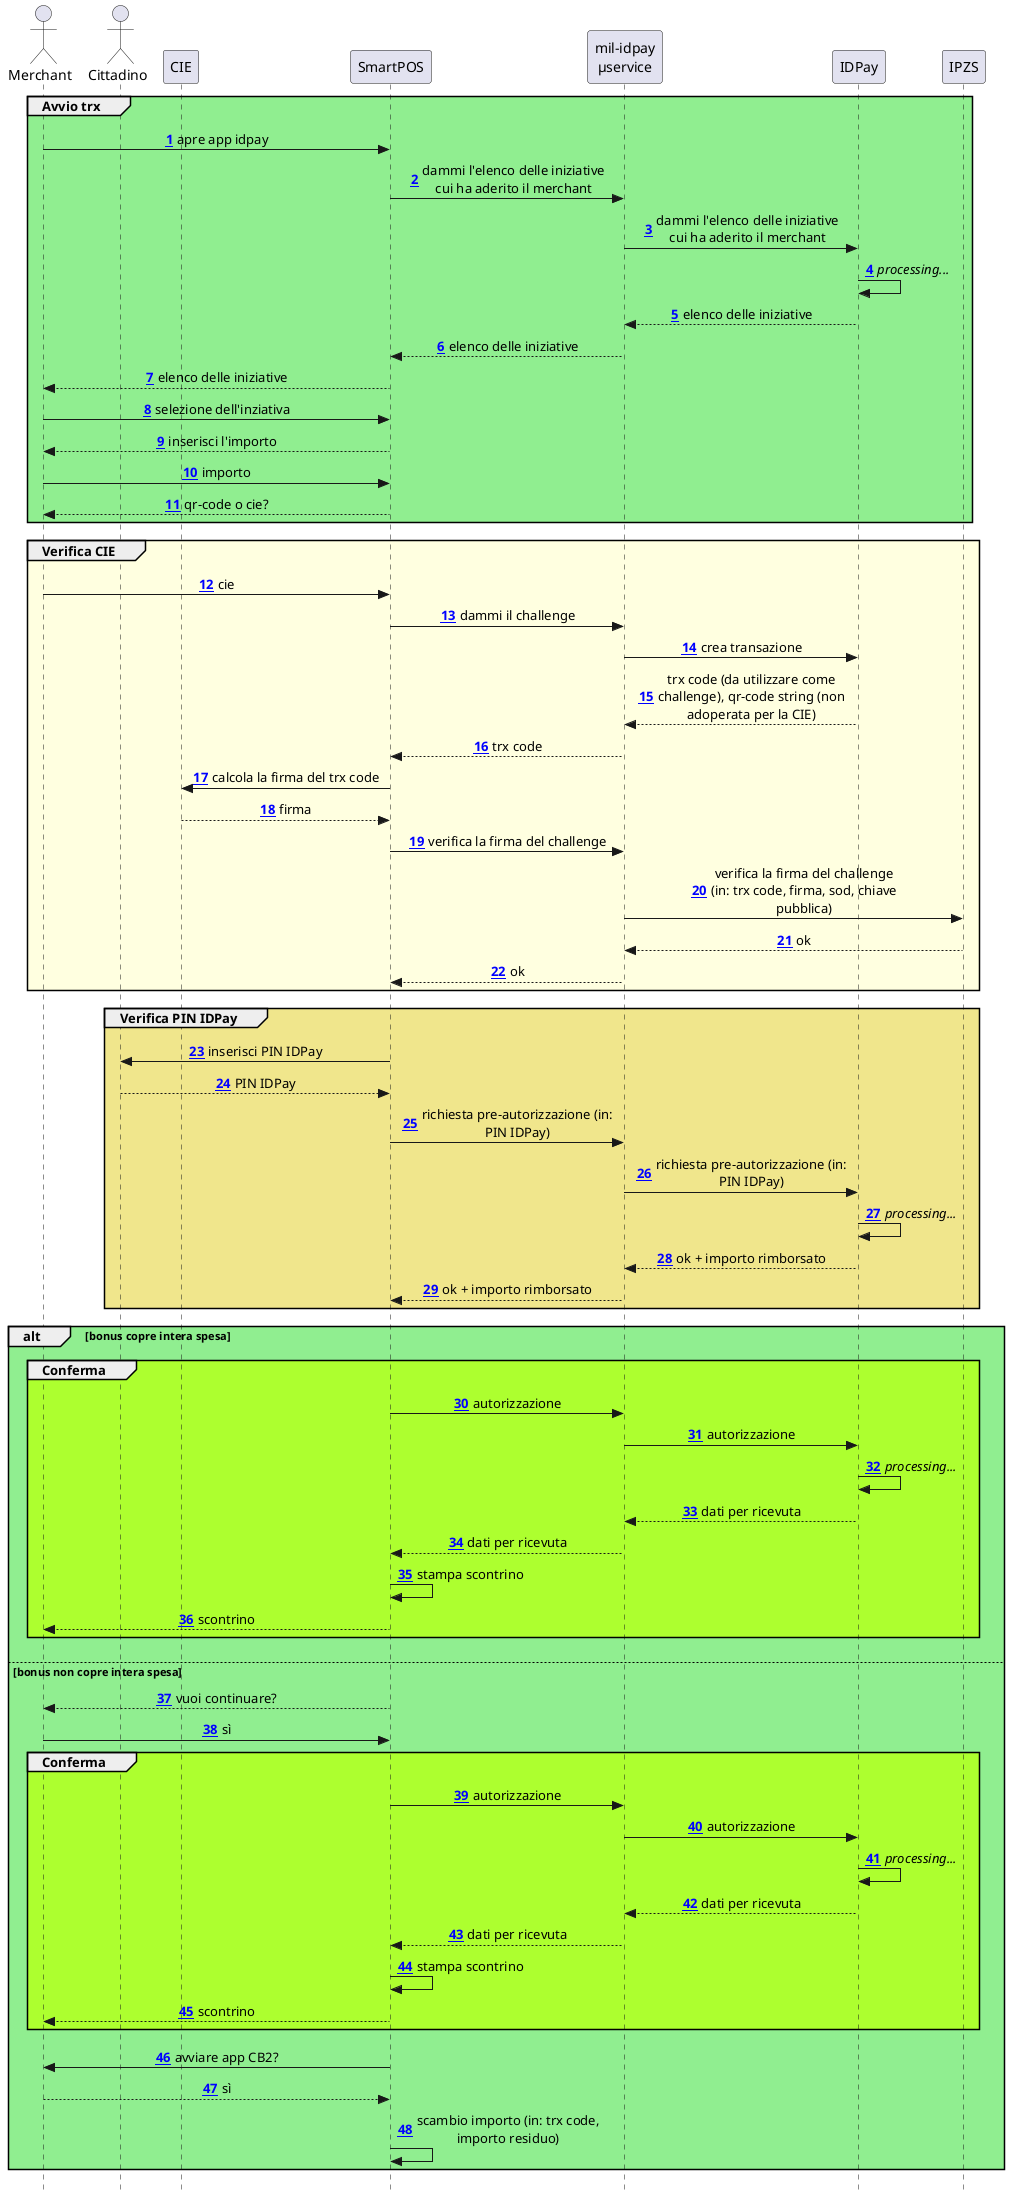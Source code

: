 @startuml
!pragma teoz true
hide unlinked
skinparam style strictuml
skinparam maxMessageSize 200
skinparam shadowing false
skinparam sequenceMessageAlign center
autonumber "<font color='blue'><b><u>##</u></b></font>"

actor merchant as "Merchant"
actor cittadino as "Cittadino"
participant cie as "CIE"
participant pos as "SmartPOS"
participant io as "App IO\nEcosystem"
participant mil as "mil-idpay\nµservice"
participant idpay as "IDPay"
participant ipzs as "IPZS"

group #LightGreen Avvio trx
	merchant ->  pos      : apre app idpay
	pos      ->  mil      : dammi l'elenco delle iniziative cui ha aderito il merchant
	mil      ->  idpay    : dammi l'elenco delle iniziative cui ha aderito il merchant
	idpay    ->  idpay    : //processing...//
	idpay    --> mil      : elenco delle iniziative
	mil      --> pos      : elenco delle iniziative
	pos      --> merchant : elenco delle iniziative

	merchant ->  pos      : selezione dell'inziativa
	pos      --> merchant : inserisci l'importo

	merchant ->  pos      : importo	
	pos      --> merchant : qr-code o cie?
end

group #LightYellow Verifica CIE
	merchant ->  pos      : cie
	pos      ->  mil      : dammi il challenge
	mil      ->  idpay    : crea transazione
	idpay    --> mil      : trx code (da utilizzare come challenge), qr-code string (non adoperata per la CIE)
	mil      --> pos      : trx code
	pos      ->  cie      : calcola la firma del trx code
	cie      --> pos      : firma
	pos      ->  mil      : verifica la firma del challenge
	mil      ->  ipzs     : verifica la firma del challenge (in: trx code, firma, sod, chiave pubblica)
	ipzs     --> mil      : ok
	mil      --> pos      : ok
end

group #Khaki Verifica PIN IDPay
	pos       ->  cittadino   : inserisci PIN IDPay
	cittadino --> pos         : PIN IDPay
	pos       ->  mil         : richiesta pre-autorizzazione (in: PIN IDPay)
	mil       ->  idpay       : richiesta pre-autorizzazione (in: PIN IDPay)
	idpay     ->  idpay       : //processing...//
	idpay     --> mil         : ok + importo rimborsato
	mil       --> pos         : ok + importo rimborsato
end

alt #LightGreen bonus copre intera spesa
	group #GreenYellow Conferma
		pos   ->  mil      : autorizzazione
		mil   ->  idpay    : autorizzazione
		idpay ->  idpay    : //processing...//
		idpay --> mil      : dati per ricevuta
		mil   --> pos      : dati per ricevuta
		pos   ->  pos      : stampa scontrino
		pos   --> merchant : scontrino
	end
else bonus non copre intera spesa
	pos     --> merchant : vuoi continuare?
	merchant -> pos      : sì

	group #GreenYellow Conferma
		pos   ->  mil      : autorizzazione
		mil   ->  idpay    : autorizzazione
		idpay ->  idpay    : //processing...//
		idpay --> mil      : dati per ricevuta
		mil   --> pos      : dati per ricevuta
		pos   ->  pos      : stampa scontrino
		pos   --> merchant : scontrino
	end

	pos      ->  merchant : avviare app CB2?
	merchant --> pos : sì
	pos      ->  pos : scambio importo (in: trx code, importo residuo)
end
@enduml